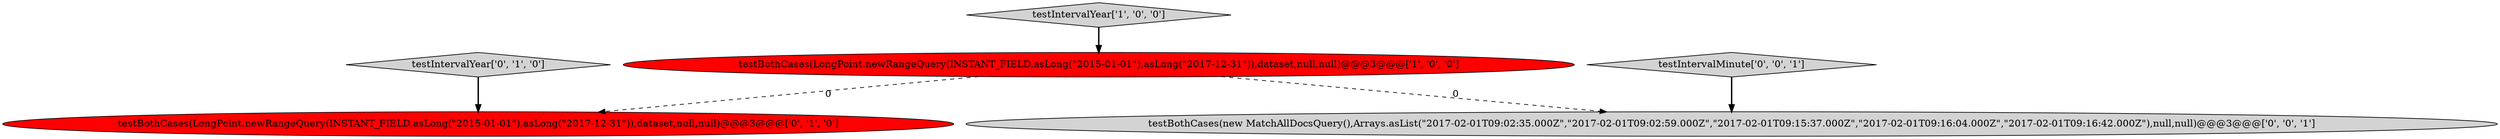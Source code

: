digraph {
0 [style = filled, label = "testBothCases(LongPoint.newRangeQuery(INSTANT_FIELD,asLong(\"2015-01-01\"),asLong(\"2017-12-31\")),dataset,null,null)@@@3@@@['1', '0', '0']", fillcolor = red, shape = ellipse image = "AAA1AAABBB1BBB"];
3 [style = filled, label = "testBothCases(LongPoint.newRangeQuery(INSTANT_FIELD,asLong(\"2015-01-01\"),asLong(\"2017-12-31\")),dataset,null,null)@@@3@@@['0', '1', '0']", fillcolor = red, shape = ellipse image = "AAA1AAABBB2BBB"];
5 [style = filled, label = "testBothCases(new MatchAllDocsQuery(),Arrays.asList(\"2017-02-01T09:02:35.000Z\",\"2017-02-01T09:02:59.000Z\",\"2017-02-01T09:15:37.000Z\",\"2017-02-01T09:16:04.000Z\",\"2017-02-01T09:16:42.000Z\"),null,null)@@@3@@@['0', '0', '1']", fillcolor = lightgray, shape = ellipse image = "AAA0AAABBB3BBB"];
2 [style = filled, label = "testIntervalYear['0', '1', '0']", fillcolor = lightgray, shape = diamond image = "AAA0AAABBB2BBB"];
4 [style = filled, label = "testIntervalMinute['0', '0', '1']", fillcolor = lightgray, shape = diamond image = "AAA0AAABBB3BBB"];
1 [style = filled, label = "testIntervalYear['1', '0', '0']", fillcolor = lightgray, shape = diamond image = "AAA0AAABBB1BBB"];
0->3 [style = dashed, label="0"];
1->0 [style = bold, label=""];
0->5 [style = dashed, label="0"];
4->5 [style = bold, label=""];
2->3 [style = bold, label=""];
}
